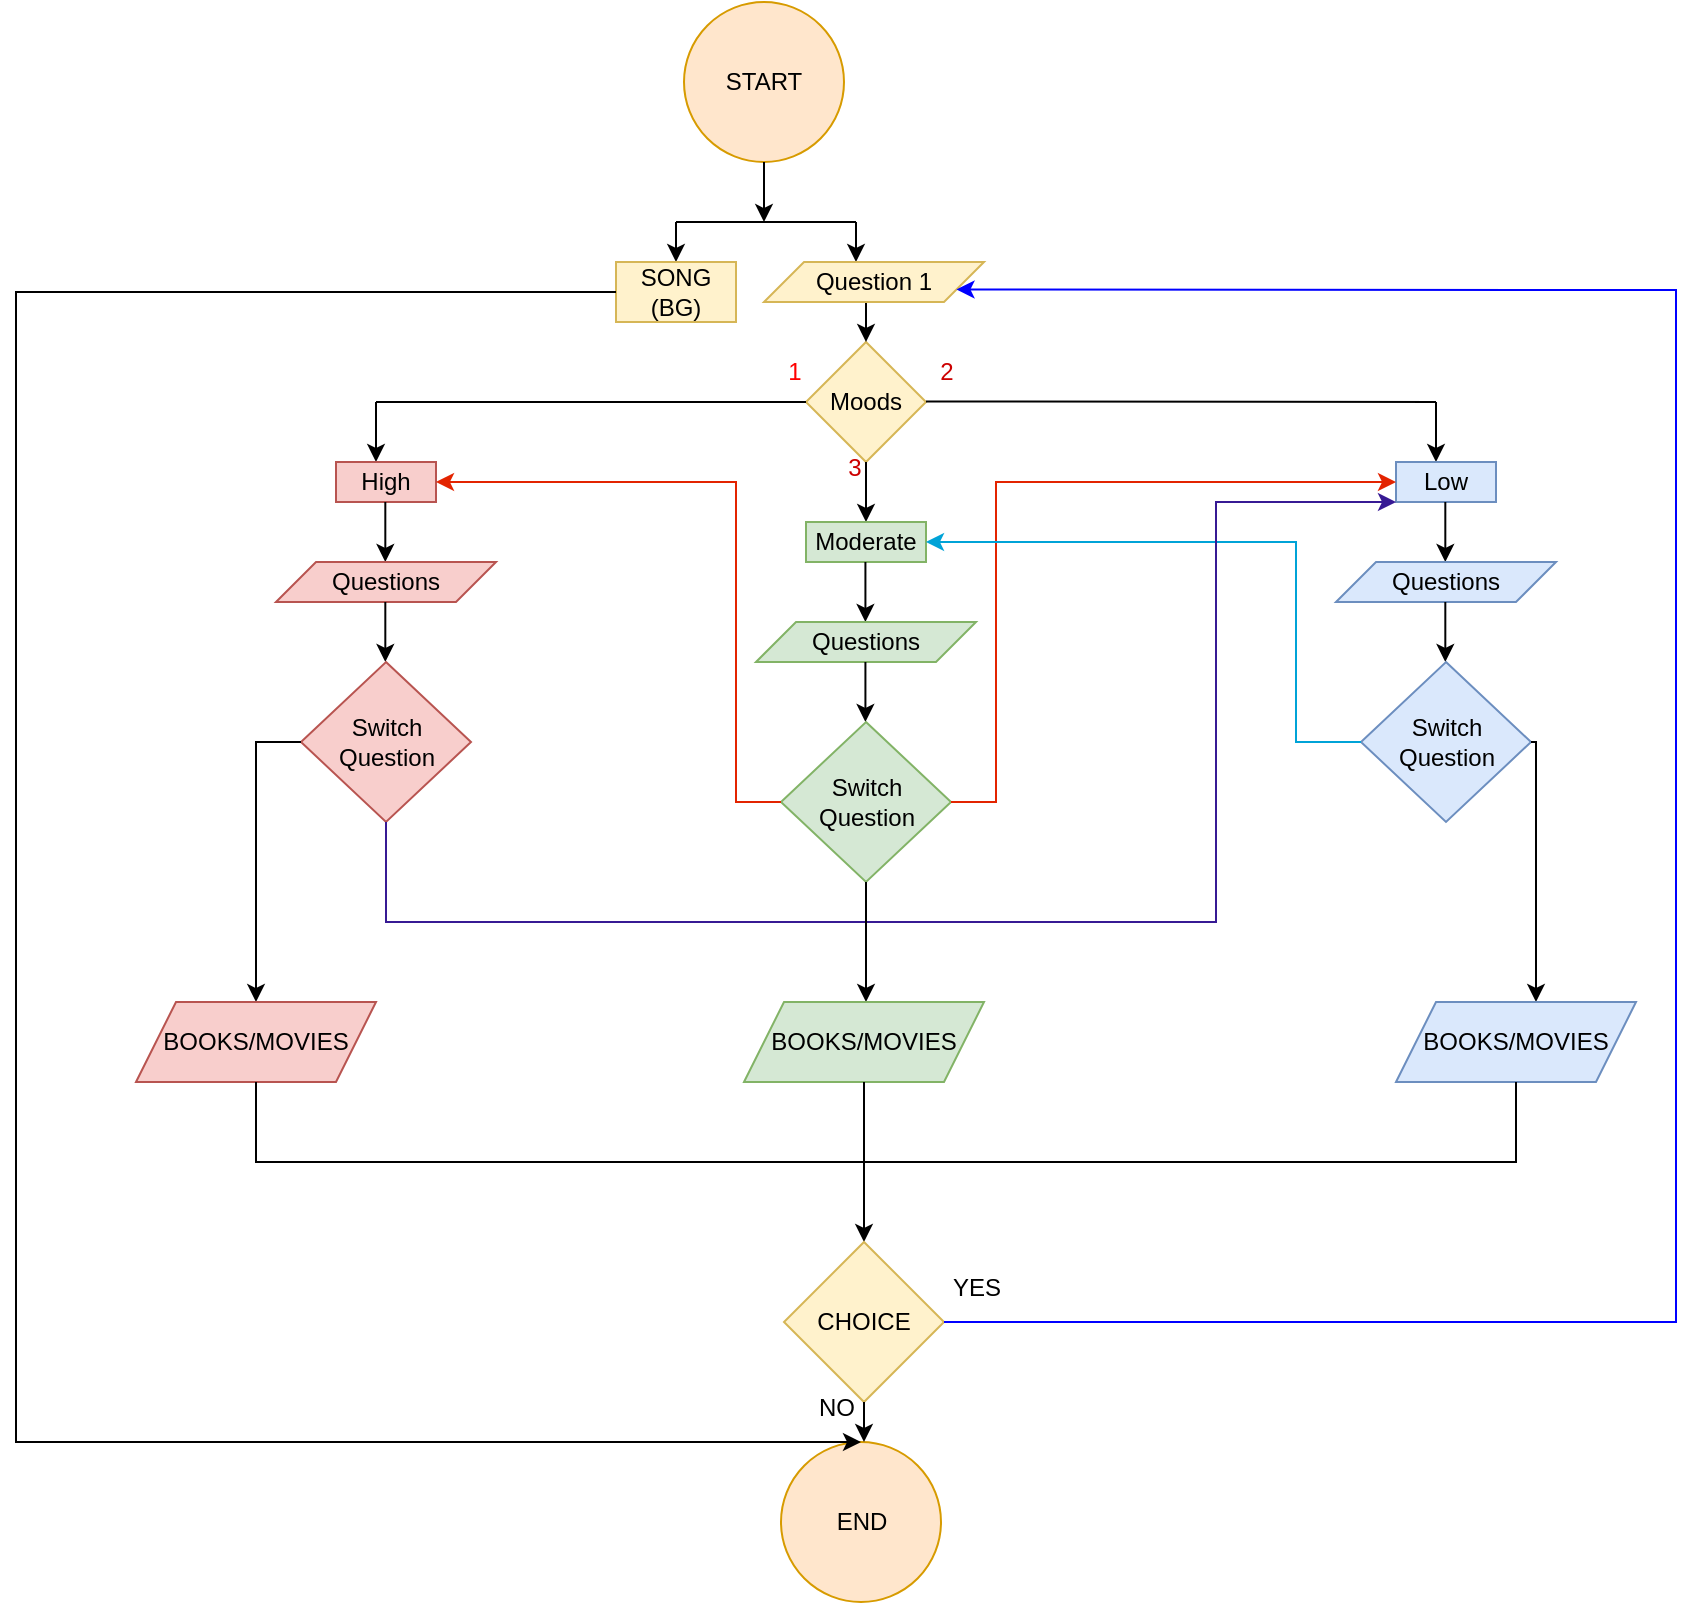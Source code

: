 <mxfile version="22.1.16" type="github">
  <diagram id="C5RBs43oDa-KdzZeNtuy" name="Page-1">
    <mxGraphModel dx="1158" dy="789" grid="1" gridSize="10" guides="1" tooltips="1" connect="1" arrows="1" fold="1" page="1" pageScale="1" pageWidth="827" pageHeight="1169" math="0" shadow="0">
      <root>
        <mxCell id="WIyWlLk6GJQsqaUBKTNV-0" />
        <mxCell id="WIyWlLk6GJQsqaUBKTNV-1" parent="WIyWlLk6GJQsqaUBKTNV-0" />
        <mxCell id="AADy_WLREngfVOE3rI-q-0" value="START" style="ellipse;whiteSpace=wrap;html=1;aspect=fixed;fillColor=#ffe6cc;strokeColor=#d79b00;" vertex="1" parent="WIyWlLk6GJQsqaUBKTNV-1">
          <mxGeometry x="374" y="20" width="80" height="80" as="geometry" />
        </mxCell>
        <mxCell id="AADy_WLREngfVOE3rI-q-1" value="" style="endArrow=classic;html=1;rounded=0;exitX=0.5;exitY=1;exitDx=0;exitDy=0;" edge="1" parent="WIyWlLk6GJQsqaUBKTNV-1" source="AADy_WLREngfVOE3rI-q-0">
          <mxGeometry width="50" height="50" relative="1" as="geometry">
            <mxPoint x="390" y="250" as="sourcePoint" />
            <mxPoint x="414" y="130" as="targetPoint" />
          </mxGeometry>
        </mxCell>
        <mxCell id="AADy_WLREngfVOE3rI-q-2" value="" style="endArrow=none;html=1;rounded=0;" edge="1" parent="WIyWlLk6GJQsqaUBKTNV-1">
          <mxGeometry width="50" height="50" relative="1" as="geometry">
            <mxPoint x="370" y="130" as="sourcePoint" />
            <mxPoint x="460" y="130" as="targetPoint" />
          </mxGeometry>
        </mxCell>
        <mxCell id="AADy_WLREngfVOE3rI-q-3" value="" style="endArrow=classic;html=1;rounded=0;" edge="1" parent="WIyWlLk6GJQsqaUBKTNV-1">
          <mxGeometry width="50" height="50" relative="1" as="geometry">
            <mxPoint x="370" y="130" as="sourcePoint" />
            <mxPoint x="370" y="150" as="targetPoint" />
          </mxGeometry>
        </mxCell>
        <mxCell id="AADy_WLREngfVOE3rI-q-4" value="" style="endArrow=classic;html=1;rounded=0;" edge="1" parent="WIyWlLk6GJQsqaUBKTNV-1">
          <mxGeometry width="50" height="50" relative="1" as="geometry">
            <mxPoint x="460" y="130" as="sourcePoint" />
            <mxPoint x="460" y="150" as="targetPoint" />
          </mxGeometry>
        </mxCell>
        <mxCell id="AADy_WLREngfVOE3rI-q-5" value="SONG (BG)" style="rounded=0;whiteSpace=wrap;html=1;fillColor=#fff2cc;strokeColor=#d6b656;" vertex="1" parent="WIyWlLk6GJQsqaUBKTNV-1">
          <mxGeometry x="340" y="150" width="60" height="30" as="geometry" />
        </mxCell>
        <mxCell id="AADy_WLREngfVOE3rI-q-8" value="Moods" style="rhombus;whiteSpace=wrap;html=1;fillColor=#fff2cc;strokeColor=#d6b656;" vertex="1" parent="WIyWlLk6GJQsqaUBKTNV-1">
          <mxGeometry x="435" y="190" width="60" height="60" as="geometry" />
        </mxCell>
        <mxCell id="AADy_WLREngfVOE3rI-q-9" value="" style="endArrow=classic;html=1;rounded=0;exitX=0.5;exitY=1;exitDx=0;exitDy=0;entryX=0.5;entryY=0;entryDx=0;entryDy=0;" edge="1" parent="WIyWlLk6GJQsqaUBKTNV-1" target="AADy_WLREngfVOE3rI-q-8">
          <mxGeometry width="50" height="50" relative="1" as="geometry">
            <mxPoint x="465" y="170" as="sourcePoint" />
            <mxPoint x="380" y="160" as="targetPoint" />
            <Array as="points" />
          </mxGeometry>
        </mxCell>
        <mxCell id="AADy_WLREngfVOE3rI-q-11" value="" style="endArrow=classic;html=1;rounded=0;exitX=0.5;exitY=1;exitDx=0;exitDy=0;" edge="1" parent="WIyWlLk6GJQsqaUBKTNV-1" source="AADy_WLREngfVOE3rI-q-8">
          <mxGeometry width="50" height="50" relative="1" as="geometry">
            <mxPoint x="470" y="260" as="sourcePoint" />
            <mxPoint x="465" y="280" as="targetPoint" />
          </mxGeometry>
        </mxCell>
        <mxCell id="AADy_WLREngfVOE3rI-q-13" value="&lt;font color=&quot;#ff0000&quot;&gt;1&lt;/font&gt;" style="text;html=1;align=center;verticalAlign=middle;resizable=0;points=[];autosize=1;strokeColor=none;fillColor=none;" vertex="1" parent="WIyWlLk6GJQsqaUBKTNV-1">
          <mxGeometry x="414" y="190" width="30" height="30" as="geometry" />
        </mxCell>
        <mxCell id="AADy_WLREngfVOE3rI-q-14" value="&lt;font color=&quot;#cc0000&quot;&gt;2&lt;/font&gt;" style="text;html=1;align=center;verticalAlign=middle;resizable=0;points=[];autosize=1;strokeColor=none;fillColor=none;" vertex="1" parent="WIyWlLk6GJQsqaUBKTNV-1">
          <mxGeometry x="490" y="190" width="30" height="30" as="geometry" />
        </mxCell>
        <mxCell id="AADy_WLREngfVOE3rI-q-15" value="&lt;font color=&quot;#cc0000&quot;&gt;3&lt;/font&gt;" style="text;html=1;align=center;verticalAlign=middle;resizable=0;points=[];autosize=1;strokeColor=none;fillColor=none;" vertex="1" parent="WIyWlLk6GJQsqaUBKTNV-1">
          <mxGeometry x="444" y="238" width="30" height="30" as="geometry" />
        </mxCell>
        <mxCell id="AADy_WLREngfVOE3rI-q-19" value="" style="endArrow=none;html=1;rounded=0;entryX=0;entryY=0.5;entryDx=0;entryDy=0;" edge="1" parent="WIyWlLk6GJQsqaUBKTNV-1" target="AADy_WLREngfVOE3rI-q-8">
          <mxGeometry width="50" height="50" relative="1" as="geometry">
            <mxPoint x="220" y="220" as="sourcePoint" />
            <mxPoint x="430" y="220" as="targetPoint" />
          </mxGeometry>
        </mxCell>
        <mxCell id="AADy_WLREngfVOE3rI-q-20" value="" style="endArrow=none;html=1;rounded=0;" edge="1" parent="WIyWlLk6GJQsqaUBKTNV-1">
          <mxGeometry width="50" height="50" relative="1" as="geometry">
            <mxPoint x="495" y="219.71" as="sourcePoint" />
            <mxPoint x="750" y="220" as="targetPoint" />
          </mxGeometry>
        </mxCell>
        <mxCell id="AADy_WLREngfVOE3rI-q-21" value="" style="endArrow=classic;html=1;rounded=0;" edge="1" parent="WIyWlLk6GJQsqaUBKTNV-1">
          <mxGeometry width="50" height="50" relative="1" as="geometry">
            <mxPoint x="220" y="220" as="sourcePoint" />
            <mxPoint x="220" y="250" as="targetPoint" />
          </mxGeometry>
        </mxCell>
        <mxCell id="AADy_WLREngfVOE3rI-q-22" value="" style="endArrow=classic;html=1;rounded=0;" edge="1" parent="WIyWlLk6GJQsqaUBKTNV-1">
          <mxGeometry width="50" height="50" relative="1" as="geometry">
            <mxPoint x="750" y="220" as="sourcePoint" />
            <mxPoint x="750" y="250" as="targetPoint" />
          </mxGeometry>
        </mxCell>
        <mxCell id="AADy_WLREngfVOE3rI-q-23" value="High" style="rounded=0;whiteSpace=wrap;html=1;fillColor=#f8cecc;strokeColor=#b85450;" vertex="1" parent="WIyWlLk6GJQsqaUBKTNV-1">
          <mxGeometry x="200" y="250" width="50" height="20" as="geometry" />
        </mxCell>
        <mxCell id="AADy_WLREngfVOE3rI-q-24" value="Moderate" style="rounded=0;whiteSpace=wrap;html=1;fillColor=#d5e8d4;strokeColor=#82b366;" vertex="1" parent="WIyWlLk6GJQsqaUBKTNV-1">
          <mxGeometry x="435" y="280" width="60" height="20" as="geometry" />
        </mxCell>
        <mxCell id="AADy_WLREngfVOE3rI-q-25" value="Low" style="rounded=0;whiteSpace=wrap;html=1;fillColor=#dae8fc;strokeColor=#6c8ebf;" vertex="1" parent="WIyWlLk6GJQsqaUBKTNV-1">
          <mxGeometry x="730" y="250" width="50" height="20" as="geometry" />
        </mxCell>
        <mxCell id="AADy_WLREngfVOE3rI-q-26" value="" style="endArrow=classic;html=1;rounded=0;" edge="1" parent="WIyWlLk6GJQsqaUBKTNV-1">
          <mxGeometry width="50" height="50" relative="1" as="geometry">
            <mxPoint x="224.66" y="270" as="sourcePoint" />
            <mxPoint x="224.66" y="300" as="targetPoint" />
          </mxGeometry>
        </mxCell>
        <mxCell id="AADy_WLREngfVOE3rI-q-27" value="" style="endArrow=classic;html=1;rounded=0;" edge="1" parent="WIyWlLk6GJQsqaUBKTNV-1">
          <mxGeometry width="50" height="50" relative="1" as="geometry">
            <mxPoint x="754.66" y="270" as="sourcePoint" />
            <mxPoint x="754.66" y="300" as="targetPoint" />
          </mxGeometry>
        </mxCell>
        <mxCell id="AADy_WLREngfVOE3rI-q-29" value="" style="endArrow=classic;html=1;rounded=0;" edge="1" parent="WIyWlLk6GJQsqaUBKTNV-1">
          <mxGeometry width="50" height="50" relative="1" as="geometry">
            <mxPoint x="464.71" y="300" as="sourcePoint" />
            <mxPoint x="464.71" y="330" as="targetPoint" />
          </mxGeometry>
        </mxCell>
        <mxCell id="AADy_WLREngfVOE3rI-q-30" value="Question 1" style="shape=parallelogram;perimeter=parallelogramPerimeter;whiteSpace=wrap;html=1;fixedSize=1;fillColor=#fff2cc;strokeColor=#d6b656;" vertex="1" parent="WIyWlLk6GJQsqaUBKTNV-1">
          <mxGeometry x="414" y="150" width="110" height="20" as="geometry" />
        </mxCell>
        <mxCell id="AADy_WLREngfVOE3rI-q-31" value="Questions" style="shape=parallelogram;perimeter=parallelogramPerimeter;whiteSpace=wrap;html=1;fixedSize=1;fillColor=#f8cecc;strokeColor=#b85450;" vertex="1" parent="WIyWlLk6GJQsqaUBKTNV-1">
          <mxGeometry x="170" y="300" width="110" height="20" as="geometry" />
        </mxCell>
        <mxCell id="AADy_WLREngfVOE3rI-q-32" value="Questions" style="shape=parallelogram;perimeter=parallelogramPerimeter;whiteSpace=wrap;html=1;fixedSize=1;fillColor=#d5e8d4;strokeColor=#82b366;" vertex="1" parent="WIyWlLk6GJQsqaUBKTNV-1">
          <mxGeometry x="410" y="330" width="110" height="20" as="geometry" />
        </mxCell>
        <mxCell id="AADy_WLREngfVOE3rI-q-33" value="Questions" style="shape=parallelogram;perimeter=parallelogramPerimeter;whiteSpace=wrap;html=1;fixedSize=1;fillColor=#dae8fc;strokeColor=#6c8ebf;" vertex="1" parent="WIyWlLk6GJQsqaUBKTNV-1">
          <mxGeometry x="700" y="300" width="110" height="20" as="geometry" />
        </mxCell>
        <mxCell id="AADy_WLREngfVOE3rI-q-34" value="" style="endArrow=classic;html=1;rounded=0;" edge="1" parent="WIyWlLk6GJQsqaUBKTNV-1">
          <mxGeometry width="50" height="50" relative="1" as="geometry">
            <mxPoint x="224.66" y="320" as="sourcePoint" />
            <mxPoint x="224.66" y="350" as="targetPoint" />
          </mxGeometry>
        </mxCell>
        <mxCell id="AADy_WLREngfVOE3rI-q-35" value="" style="endArrow=classic;html=1;rounded=0;" edge="1" parent="WIyWlLk6GJQsqaUBKTNV-1">
          <mxGeometry width="50" height="50" relative="1" as="geometry">
            <mxPoint x="464.71" y="350" as="sourcePoint" />
            <mxPoint x="464.71" y="380" as="targetPoint" />
          </mxGeometry>
        </mxCell>
        <mxCell id="AADy_WLREngfVOE3rI-q-36" value="" style="endArrow=classic;html=1;rounded=0;" edge="1" parent="WIyWlLk6GJQsqaUBKTNV-1">
          <mxGeometry width="50" height="50" relative="1" as="geometry">
            <mxPoint x="754.66" y="320" as="sourcePoint" />
            <mxPoint x="754.66" y="350" as="targetPoint" />
          </mxGeometry>
        </mxCell>
        <mxCell id="AADy_WLREngfVOE3rI-q-41" value="Switch Question" style="rhombus;whiteSpace=wrap;html=1;fillColor=#f8cecc;strokeColor=#b85450;" vertex="1" parent="WIyWlLk6GJQsqaUBKTNV-1">
          <mxGeometry x="182.5" y="350" width="85" height="80" as="geometry" />
        </mxCell>
        <mxCell id="AADy_WLREngfVOE3rI-q-42" value="Switch Question" style="rhombus;whiteSpace=wrap;html=1;fillColor=#d5e8d4;strokeColor=#82b366;" vertex="1" parent="WIyWlLk6GJQsqaUBKTNV-1">
          <mxGeometry x="422.5" y="380" width="85" height="80" as="geometry" />
        </mxCell>
        <mxCell id="AADy_WLREngfVOE3rI-q-43" value="Switch Question" style="rhombus;whiteSpace=wrap;html=1;fillColor=#dae8fc;strokeColor=#6c8ebf;" vertex="1" parent="WIyWlLk6GJQsqaUBKTNV-1">
          <mxGeometry x="712.5" y="350" width="85" height="80" as="geometry" />
        </mxCell>
        <mxCell id="AADy_WLREngfVOE3rI-q-44" value="" style="endArrow=classic;html=1;rounded=0;entryX=1;entryY=0.5;entryDx=0;entryDy=0;strokeColor=#e32400;exitX=0;exitY=0.5;exitDx=0;exitDy=0;" edge="1" parent="WIyWlLk6GJQsqaUBKTNV-1" source="AADy_WLREngfVOE3rI-q-42" target="AADy_WLREngfVOE3rI-q-23">
          <mxGeometry width="50" height="50" relative="1" as="geometry">
            <mxPoint x="420" y="420" as="sourcePoint" />
            <mxPoint x="320" y="310" as="targetPoint" />
            <Array as="points">
              <mxPoint x="400" y="420" />
              <mxPoint x="400" y="260" />
            </Array>
          </mxGeometry>
        </mxCell>
        <mxCell id="AADy_WLREngfVOE3rI-q-45" value="" style="endArrow=classic;html=1;rounded=0;exitX=1;exitY=0.5;exitDx=0;exitDy=0;entryX=0;entryY=0.5;entryDx=0;entryDy=0;fillColor=#f8cecc;strokeColor=#e32400;" edge="1" parent="WIyWlLk6GJQsqaUBKTNV-1" source="AADy_WLREngfVOE3rI-q-42" target="AADy_WLREngfVOE3rI-q-25">
          <mxGeometry width="50" height="50" relative="1" as="geometry">
            <mxPoint x="450" y="450" as="sourcePoint" />
            <mxPoint x="500" y="400" as="targetPoint" />
            <Array as="points">
              <mxPoint x="530" y="420" />
              <mxPoint x="530" y="260" />
            </Array>
          </mxGeometry>
        </mxCell>
        <mxCell id="AADy_WLREngfVOE3rI-q-46" value="" style="endArrow=classic;html=1;rounded=0;exitX=0;exitY=0.5;exitDx=0;exitDy=0;entryX=1;entryY=0.5;entryDx=0;entryDy=0;strokeColor=#00a3d7;" edge="1" parent="WIyWlLk6GJQsqaUBKTNV-1" source="AADy_WLREngfVOE3rI-q-43" target="AADy_WLREngfVOE3rI-q-24">
          <mxGeometry width="50" height="50" relative="1" as="geometry">
            <mxPoint x="700" y="390" as="sourcePoint" />
            <mxPoint x="500" y="330" as="targetPoint" />
            <Array as="points">
              <mxPoint x="680" y="390" />
              <mxPoint x="680" y="290" />
            </Array>
          </mxGeometry>
        </mxCell>
        <mxCell id="AADy_WLREngfVOE3rI-q-48" value="" style="endArrow=classic;html=1;rounded=0;exitX=0.5;exitY=1;exitDx=0;exitDy=0;entryX=0;entryY=1;entryDx=0;entryDy=0;strokeColor=#371a94;" edge="1" parent="WIyWlLk6GJQsqaUBKTNV-1" source="AADy_WLREngfVOE3rI-q-41" target="AADy_WLREngfVOE3rI-q-25">
          <mxGeometry width="50" height="50" relative="1" as="geometry">
            <mxPoint x="267.5" y="440" as="sourcePoint" />
            <mxPoint x="317.5" y="390" as="targetPoint" />
            <Array as="points">
              <mxPoint x="225" y="480" />
              <mxPoint x="640" y="480" />
              <mxPoint x="640" y="270" />
            </Array>
          </mxGeometry>
        </mxCell>
        <mxCell id="AADy_WLREngfVOE3rI-q-49" value="" style="endArrow=classic;html=1;rounded=0;exitX=0.5;exitY=1;exitDx=0;exitDy=0;" edge="1" parent="WIyWlLk6GJQsqaUBKTNV-1" source="AADy_WLREngfVOE3rI-q-42">
          <mxGeometry width="50" height="50" relative="1" as="geometry">
            <mxPoint x="480" y="390" as="sourcePoint" />
            <mxPoint x="465" y="520" as="targetPoint" />
          </mxGeometry>
        </mxCell>
        <mxCell id="AADy_WLREngfVOE3rI-q-51" value="" style="endArrow=classic;html=1;rounded=0;exitX=0;exitY=0.5;exitDx=0;exitDy=0;" edge="1" parent="WIyWlLk6GJQsqaUBKTNV-1" source="AADy_WLREngfVOE3rI-q-41">
          <mxGeometry width="50" height="50" relative="1" as="geometry">
            <mxPoint x="490" y="390" as="sourcePoint" />
            <mxPoint x="160" y="520" as="targetPoint" />
            <Array as="points">
              <mxPoint x="160" y="390" />
            </Array>
          </mxGeometry>
        </mxCell>
        <mxCell id="AADy_WLREngfVOE3rI-q-52" value="" style="endArrow=classic;html=1;rounded=0;exitX=1;exitY=0.5;exitDx=0;exitDy=0;" edge="1" parent="WIyWlLk6GJQsqaUBKTNV-1" source="AADy_WLREngfVOE3rI-q-43">
          <mxGeometry width="50" height="50" relative="1" as="geometry">
            <mxPoint x="710" y="390" as="sourcePoint" />
            <mxPoint x="800" y="520" as="targetPoint" />
            <Array as="points">
              <mxPoint x="800" y="390" />
            </Array>
          </mxGeometry>
        </mxCell>
        <mxCell id="AADy_WLREngfVOE3rI-q-53" value="BOOKS/MOVIES" style="shape=parallelogram;perimeter=parallelogramPerimeter;whiteSpace=wrap;html=1;fixedSize=1;fillColor=#f8cecc;strokeColor=#b85450;" vertex="1" parent="WIyWlLk6GJQsqaUBKTNV-1">
          <mxGeometry x="100" y="520" width="120" height="40" as="geometry" />
        </mxCell>
        <mxCell id="AADy_WLREngfVOE3rI-q-54" value="BOOKS/MOVIES" style="shape=parallelogram;perimeter=parallelogramPerimeter;whiteSpace=wrap;html=1;fixedSize=1;fillColor=#d5e8d4;strokeColor=#82b366;" vertex="1" parent="WIyWlLk6GJQsqaUBKTNV-1">
          <mxGeometry x="404" y="520" width="120" height="40" as="geometry" />
        </mxCell>
        <mxCell id="AADy_WLREngfVOE3rI-q-55" value="BOOKS/MOVIES" style="shape=parallelogram;perimeter=parallelogramPerimeter;whiteSpace=wrap;html=1;fixedSize=1;fillColor=#dae8fc;strokeColor=#6c8ebf;" vertex="1" parent="WIyWlLk6GJQsqaUBKTNV-1">
          <mxGeometry x="730" y="520" width="120" height="40" as="geometry" />
        </mxCell>
        <mxCell id="AADy_WLREngfVOE3rI-q-57" value="" style="endArrow=none;html=1;rounded=0;exitX=0.5;exitY=1;exitDx=0;exitDy=0;entryX=0.5;entryY=1;entryDx=0;entryDy=0;" edge="1" parent="WIyWlLk6GJQsqaUBKTNV-1" source="AADy_WLREngfVOE3rI-q-53" target="AADy_WLREngfVOE3rI-q-55">
          <mxGeometry width="50" height="50" relative="1" as="geometry">
            <mxPoint x="410" y="480" as="sourcePoint" />
            <mxPoint x="460" y="430" as="targetPoint" />
            <Array as="points">
              <mxPoint x="160" y="600" />
              <mxPoint x="790" y="600" />
            </Array>
          </mxGeometry>
        </mxCell>
        <mxCell id="AADy_WLREngfVOE3rI-q-60" value="" style="endArrow=classic;html=1;rounded=0;exitX=0.5;exitY=1;exitDx=0;exitDy=0;" edge="1" parent="WIyWlLk6GJQsqaUBKTNV-1" source="AADy_WLREngfVOE3rI-q-54">
          <mxGeometry width="50" height="50" relative="1" as="geometry">
            <mxPoint x="410" y="480" as="sourcePoint" />
            <mxPoint x="464" y="640" as="targetPoint" />
          </mxGeometry>
        </mxCell>
        <mxCell id="AADy_WLREngfVOE3rI-q-61" value="END" style="ellipse;whiteSpace=wrap;html=1;aspect=fixed;fillColor=#ffe6cc;strokeColor=#d79b00;" vertex="1" parent="WIyWlLk6GJQsqaUBKTNV-1">
          <mxGeometry x="422.5" y="740" width="80" height="80" as="geometry" />
        </mxCell>
        <mxCell id="AADy_WLREngfVOE3rI-q-63" value="CHOICE" style="rhombus;whiteSpace=wrap;html=1;fillColor=#fff2cc;strokeColor=#d6b656;" vertex="1" parent="WIyWlLk6GJQsqaUBKTNV-1">
          <mxGeometry x="424" y="640" width="80" height="80" as="geometry" />
        </mxCell>
        <mxCell id="AADy_WLREngfVOE3rI-q-64" value="" style="endArrow=classic;html=1;rounded=0;exitX=1;exitY=0.5;exitDx=0;exitDy=0;entryX=1;entryY=0.75;entryDx=0;entryDy=0;strokeColor=#0000FF;" edge="1" parent="WIyWlLk6GJQsqaUBKTNV-1" source="AADy_WLREngfVOE3rI-q-63" target="AADy_WLREngfVOE3rI-q-30">
          <mxGeometry width="50" height="50" relative="1" as="geometry">
            <mxPoint x="410" y="850" as="sourcePoint" />
            <mxPoint x="460" y="800" as="targetPoint" />
            <Array as="points">
              <mxPoint x="870" y="680" />
              <mxPoint x="870" y="164" />
            </Array>
          </mxGeometry>
        </mxCell>
        <mxCell id="AADy_WLREngfVOE3rI-q-65" value="" style="endArrow=classic;html=1;rounded=0;exitX=0.5;exitY=1;exitDx=0;exitDy=0;" edge="1" parent="WIyWlLk6GJQsqaUBKTNV-1" source="AADy_WLREngfVOE3rI-q-63">
          <mxGeometry width="50" height="50" relative="1" as="geometry">
            <mxPoint x="420" y="530" as="sourcePoint" />
            <mxPoint x="464" y="740" as="targetPoint" />
          </mxGeometry>
        </mxCell>
        <mxCell id="AADy_WLREngfVOE3rI-q-66" value="NO" style="text;html=1;align=center;verticalAlign=middle;resizable=0;points=[];autosize=1;strokeColor=none;fillColor=none;" vertex="1" parent="WIyWlLk6GJQsqaUBKTNV-1">
          <mxGeometry x="430" y="708" width="40" height="30" as="geometry" />
        </mxCell>
        <mxCell id="AADy_WLREngfVOE3rI-q-67" value="YES" style="text;html=1;align=center;verticalAlign=middle;resizable=0;points=[];autosize=1;strokeColor=none;fillColor=none;" vertex="1" parent="WIyWlLk6GJQsqaUBKTNV-1">
          <mxGeometry x="495" y="648" width="50" height="30" as="geometry" />
        </mxCell>
        <mxCell id="AADy_WLREngfVOE3rI-q-72" value="" style="endArrow=classic;html=1;rounded=0;exitX=0;exitY=0.5;exitDx=0;exitDy=0;entryX=0.5;entryY=0;entryDx=0;entryDy=0;" edge="1" parent="WIyWlLk6GJQsqaUBKTNV-1" source="AADy_WLREngfVOE3rI-q-5" target="AADy_WLREngfVOE3rI-q-61">
          <mxGeometry width="50" height="50" relative="1" as="geometry">
            <mxPoint x="520" y="450" as="sourcePoint" />
            <mxPoint x="570" y="400" as="targetPoint" />
            <Array as="points">
              <mxPoint x="40" y="165" />
              <mxPoint x="40" y="740" />
            </Array>
          </mxGeometry>
        </mxCell>
      </root>
    </mxGraphModel>
  </diagram>
</mxfile>
